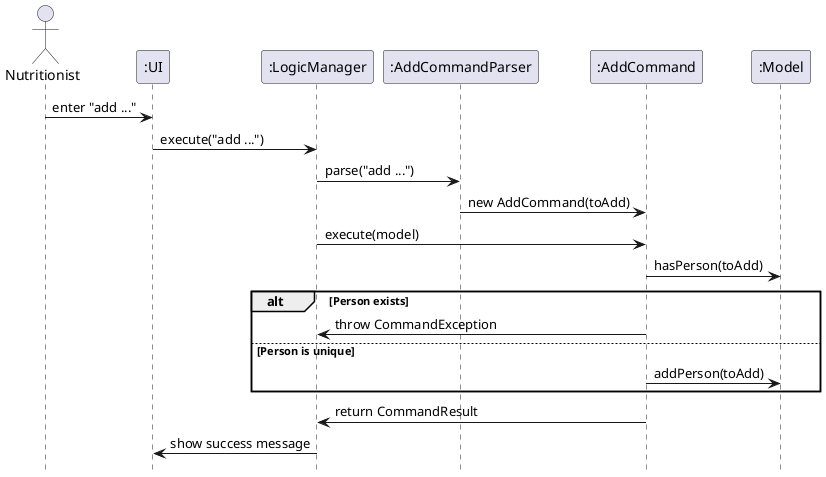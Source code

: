 @startuml
actor Nutritionist
participant ":UI" as UI
participant ":LogicManager" as LogicManager
participant ":AddCommandParser" as AddCommandParser
participant ":AddCommand" as AddCommand
participant ":Model" as Model

Nutritionist -> UI : enter "add ..."
UI -> LogicManager : execute("add ...")
LogicManager -> AddCommandParser : parse("add ...")
AddCommandParser -> AddCommand : new AddCommand(toAdd)
LogicManager -> AddCommand : execute(model)
AddCommand -> Model : hasPerson(toAdd)
alt Person exists
    AddCommand -> LogicManager : throw CommandException
else Person is unique
    AddCommand -> Model : addPerson(toAdd)
end
AddCommand -> LogicManager : return CommandResult
LogicManager -> UI : show success message

hide footbox
@enduml
